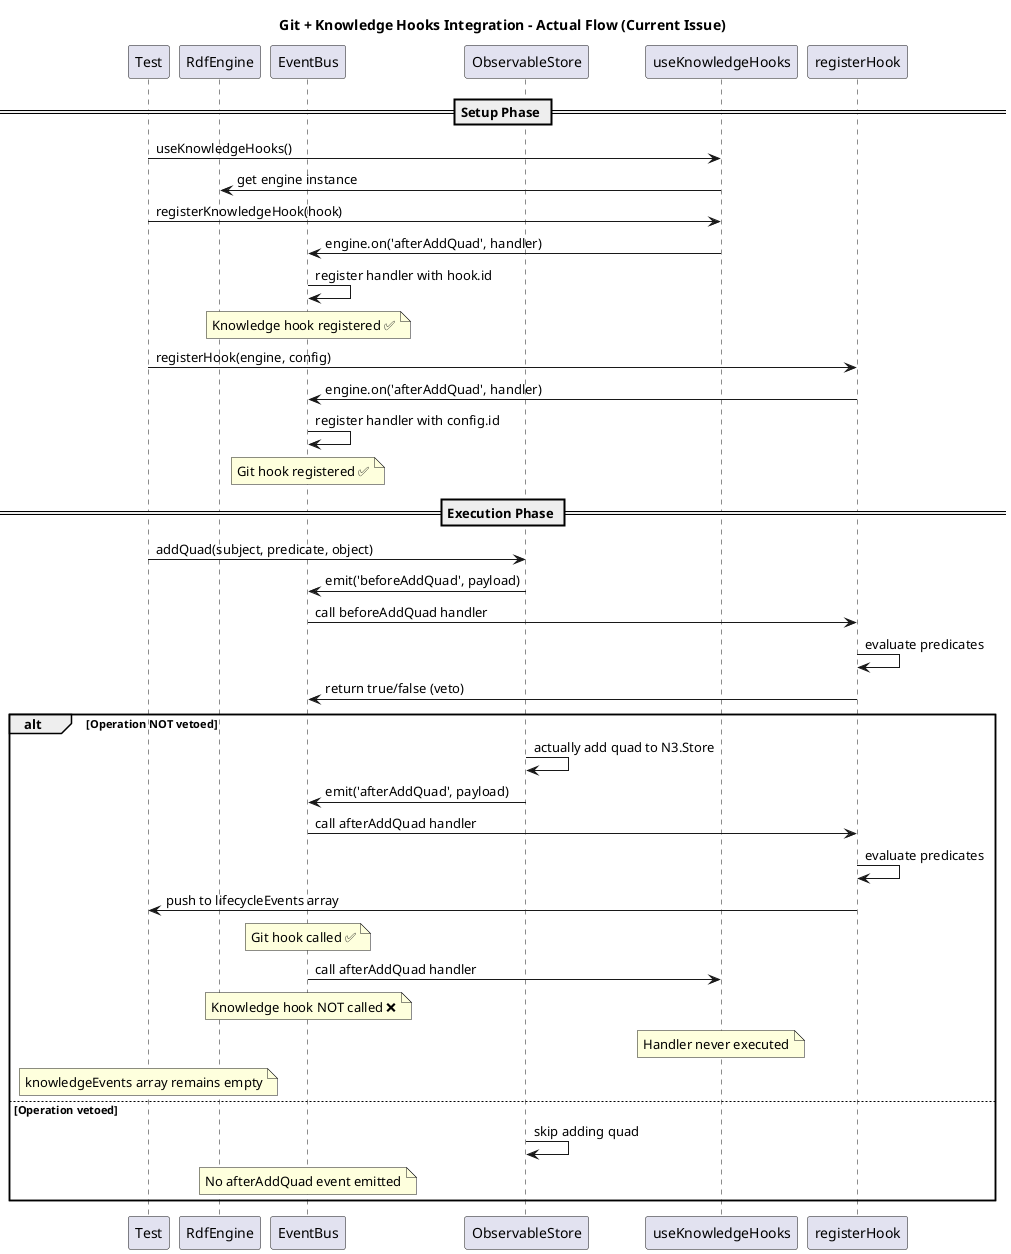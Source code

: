 @startuml Git Knowledge Hooks Integration - Actual Flow (Current Issue)

title Git + Knowledge Hooks Integration - Actual Flow (Current Issue)

participant "Test" as Test
participant "RdfEngine" as Engine
participant "EventBus" as EventBus
participant "ObservableStore" as Store
participant "useKnowledgeHooks" as KnowledgeHooks
participant "registerHook" as GitHooks

== Setup Phase ==
Test -> KnowledgeHooks: useKnowledgeHooks()
KnowledgeHooks -> Engine: get engine instance
Test -> KnowledgeHooks: registerKnowledgeHook(hook)
KnowledgeHooks -> EventBus: engine.on('afterAddQuad', handler)
EventBus -> EventBus: register handler with hook.id
Note over EventBus: Knowledge hook registered ✅

Test -> GitHooks: registerHook(engine, config)
GitHooks -> EventBus: engine.on('afterAddQuad', handler)
EventBus -> EventBus: register handler with config.id
Note over EventBus: Git hook registered ✅

== Execution Phase ==
Test -> Store: addQuad(subject, predicate, object)
Store -> EventBus: emit('beforeAddQuad', payload)
EventBus -> GitHooks: call beforeAddQuad handler
GitHooks -> GitHooks: evaluate predicates
GitHooks -> EventBus: return true/false (veto)

alt Operation NOT vetoed
    Store -> Store: actually add quad to N3.Store
    Store -> EventBus: emit('afterAddQuad', payload)
    EventBus -> GitHooks: call afterAddQuad handler
    GitHooks -> GitHooks: evaluate predicates
    GitHooks -> Test: push to lifecycleEvents array
    Note over EventBus: Git hook called ✅
    
    EventBus -> KnowledgeHooks: call afterAddQuad handler
    Note over EventBus: Knowledge hook NOT called ❌
    Note over KnowledgeHooks: Handler never executed
    Note over Test: knowledgeEvents array remains empty
else Operation vetoed
    Store -> Store: skip adding quad
    Note over EventBus: No afterAddQuad event emitted
end

@enduml

